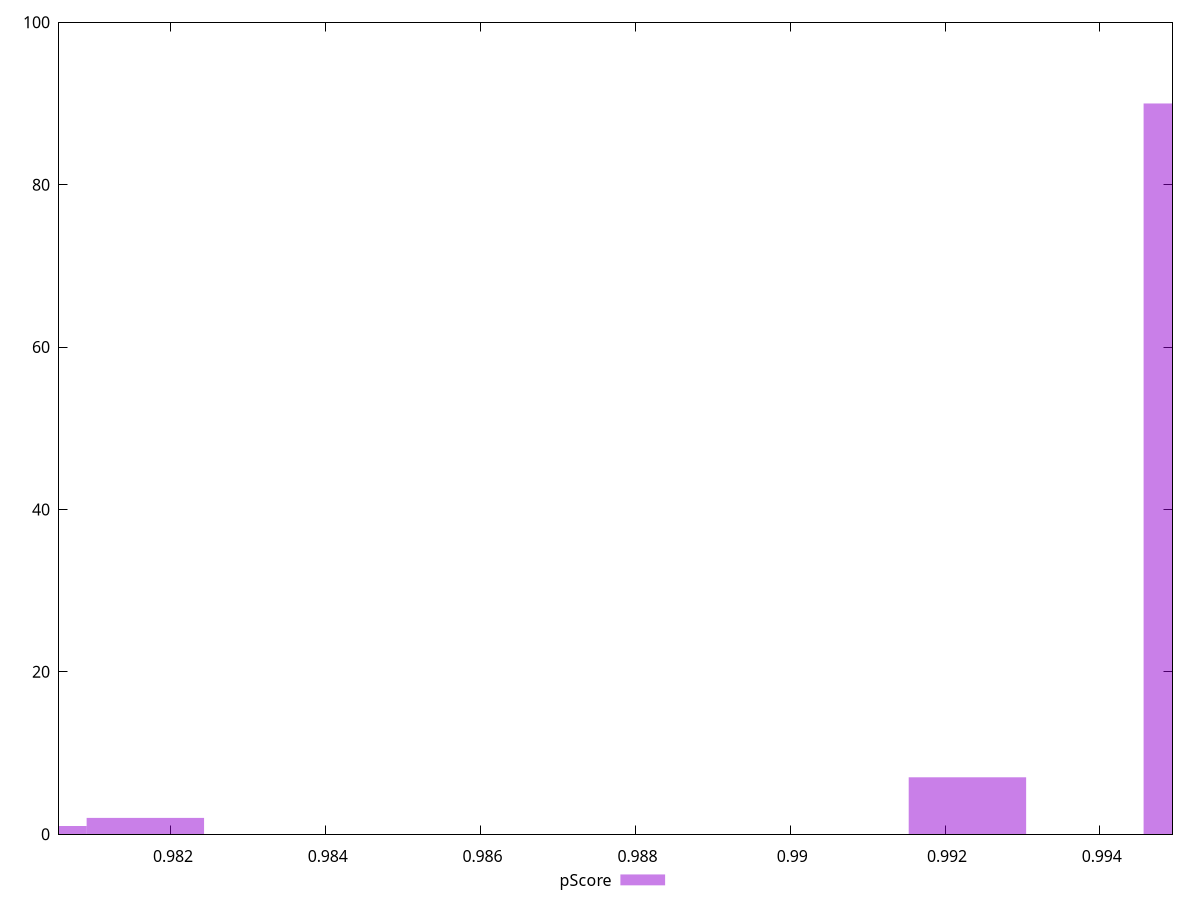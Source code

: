 reset

$pScore <<EOF
0.9816685205100747 2
0.9953238786006322 90
0.9922893545805083 7
0.9801512585000127 1
EOF

set key outside below
set boxwidth 0.0015172620100619393
set xrange [0.9805529904431076:0.994938758387955]
set yrange [0:100]
set trange [0:100]
set style fill transparent solid 0.5 noborder
set terminal svg size 640, 490 enhanced background rgb 'white'
set output "reports/report_00032_2021-02-25T10-28-15.087Z/first-contentful-paint/samples/card/pScore/histogram.svg"

plot $pScore title "pScore" with boxes

reset
